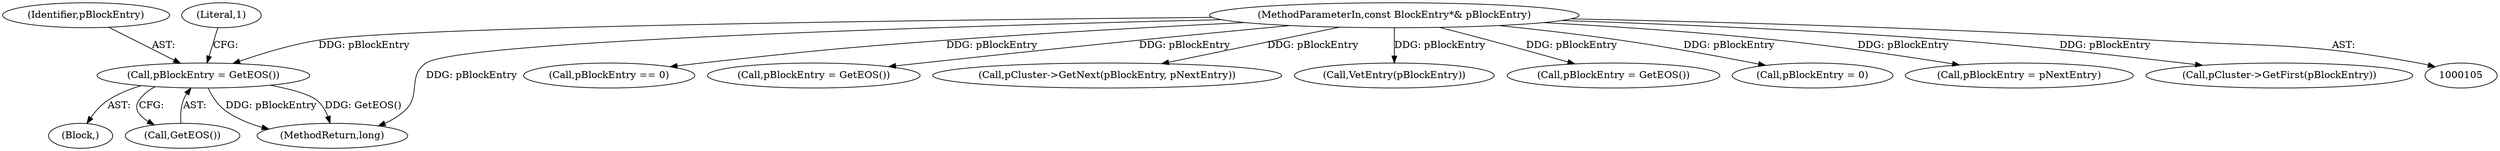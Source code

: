 digraph "1_Android_04839626ed859623901ebd3a5fd483982186b59d_81@pointer" {
"1000220" [label="(Call,pBlockEntry = GetEOS())"];
"1000106" [label="(MethodParameterIn,const BlockEntry*& pBlockEntry)"];
"1000158" [label="(Call,pBlockEntry == 0)"];
"1000221" [label="(Identifier,pBlockEntry)"];
"1000136" [label="(Call,pBlockEntry = GetEOS())"];
"1000192" [label="(Call,pCluster->GetNext(pBlockEntry, pNextEntry))"];
"1000185" [label="(Call,VetEntry(pBlockEntry))"];
"1000123" [label="(Call,pBlockEntry = GetEOS())"];
"1000106" [label="(MethodParameterIn,const BlockEntry*& pBlockEntry)"];
"1000220" [label="(Call,pBlockEntry = GetEOS())"];
"1000107" [label="(Block,)"];
"1000141" [label="(Call,pBlockEntry = 0)"];
"1000222" [label="(Call,GetEOS())"];
"1000206" [label="(Call,pBlockEntry = pNextEntry)"];
"1000225" [label="(MethodReturn,long)"];
"1000149" [label="(Call,pCluster->GetFirst(pBlockEntry))"];
"1000224" [label="(Literal,1)"];
"1000220" -> "1000107"  [label="AST: "];
"1000220" -> "1000222"  [label="CFG: "];
"1000221" -> "1000220"  [label="AST: "];
"1000222" -> "1000220"  [label="AST: "];
"1000224" -> "1000220"  [label="CFG: "];
"1000220" -> "1000225"  [label="DDG: pBlockEntry"];
"1000220" -> "1000225"  [label="DDG: GetEOS()"];
"1000106" -> "1000220"  [label="DDG: pBlockEntry"];
"1000106" -> "1000105"  [label="AST: "];
"1000106" -> "1000225"  [label="DDG: pBlockEntry"];
"1000106" -> "1000123"  [label="DDG: pBlockEntry"];
"1000106" -> "1000136"  [label="DDG: pBlockEntry"];
"1000106" -> "1000141"  [label="DDG: pBlockEntry"];
"1000106" -> "1000149"  [label="DDG: pBlockEntry"];
"1000106" -> "1000158"  [label="DDG: pBlockEntry"];
"1000106" -> "1000185"  [label="DDG: pBlockEntry"];
"1000106" -> "1000192"  [label="DDG: pBlockEntry"];
"1000106" -> "1000206"  [label="DDG: pBlockEntry"];
}
